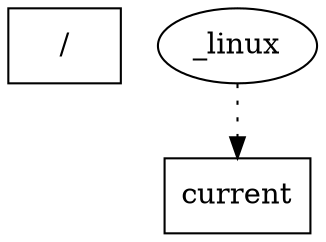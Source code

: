 /* Envoy connection bytecounts and claim trees
 * Host: druid-0.xeno.cl.cam.ac.uk:9922
 * Time: Sat Dec 30 14:48:23 2006
 */

/* Connections:
 *   druid-0.xeno.cl.cam.ac.uk:48738 CLIENT_IN:
 *     messages/bytes in     : 218/3415
 *     messages/bytes out    : 217/8670
 *     new messages/bytes in : 213/3324
 *     new messages/bytes out: 212/8356
 *   moonraider-0.xeno.cl.cam.ac.uk:9923 STORAGE_OUT:
 *     messages/bytes in     : 11/867
 *     messages/bytes out    : 11/177
 *     new messages/bytes in : 2/168
 *     new messages/bytes out: 2/30
 *   skiing-0.xeno.cl.cam.ac.uk:9923 STORAGE_OUT:
 *     messages/bytes in     : 10/727
 *     messages/bytes out    : 10/178
 *     new messages/bytes in : 0/0
 *     new messages/bytes out: 0/0
 *   druid-1.xeno.cl.cam.ac.uk:60131 CLIENT_IN:
 *     messages/bytes in     : 4/80
 *     messages/bytes out    : 4/223
 *     new messages/bytes in : 0/0
 *     new messages/bytes out: 0/0
 *   skiing-0.xeno.cl.cam.ac.uk:9922 ENVOY_IN:
 *     messages/bytes in     : 9/181
 *     messages/bytes out    : 9/599
 *     new messages/bytes in : 0/0
 *     new messages/bytes out: 0/0
 *   moonraider-0.xeno.cl.cam.ac.uk:9922 ENVOY_IN:
 *     messages/bytes in     : 107/3392
 *     messages/bytes out    : 106/5087
 *     new messages/bytes in : 1/240
 *     new messages/bytes out: 1/30
 *   moonraider-0.xeno.cl.cam.ac.uk:9922 ENVOY_OUT:
 *     messages/bytes in     : 215/9844
 *     messages/bytes out    : 216/6878
 *     new messages/bytes in : 212/9805
 *     new messages/bytes out: 213/6493
 */

/* lease root is / */
digraph _ {
  _ [shape=box];
  _linux_current [shape=box,label="current"];
  _linux -> _linux_current [style=dotted];
  _ [label="/"];
}

/* lease root is /linux/current/linux-2.6.18/drivers/char */
digraph _linux_current_linux_2_6_18_drivers_char {
  _linux_current_linux_2_6_18_drivers_char [shape=box];
  _linux_current_linux_2_6_18_drivers_char [label="char"];
  _linux_current_linux_2_6_18_drivers_char -> _linux_current_linux_2_6_18_drivers_char_mwave;
  _linux_current_linux_2_6_18_drivers_char_mwave [label="mwave"];
  _linux_current_linux_2_6_18_drivers_char_mwave -> _linux_current_linux_2_6_18_drivers_char_mwave_smapi_c;
  _linux_current_linux_2_6_18_drivers_char_mwave_smapi_c [label="smapi.c"];
}
